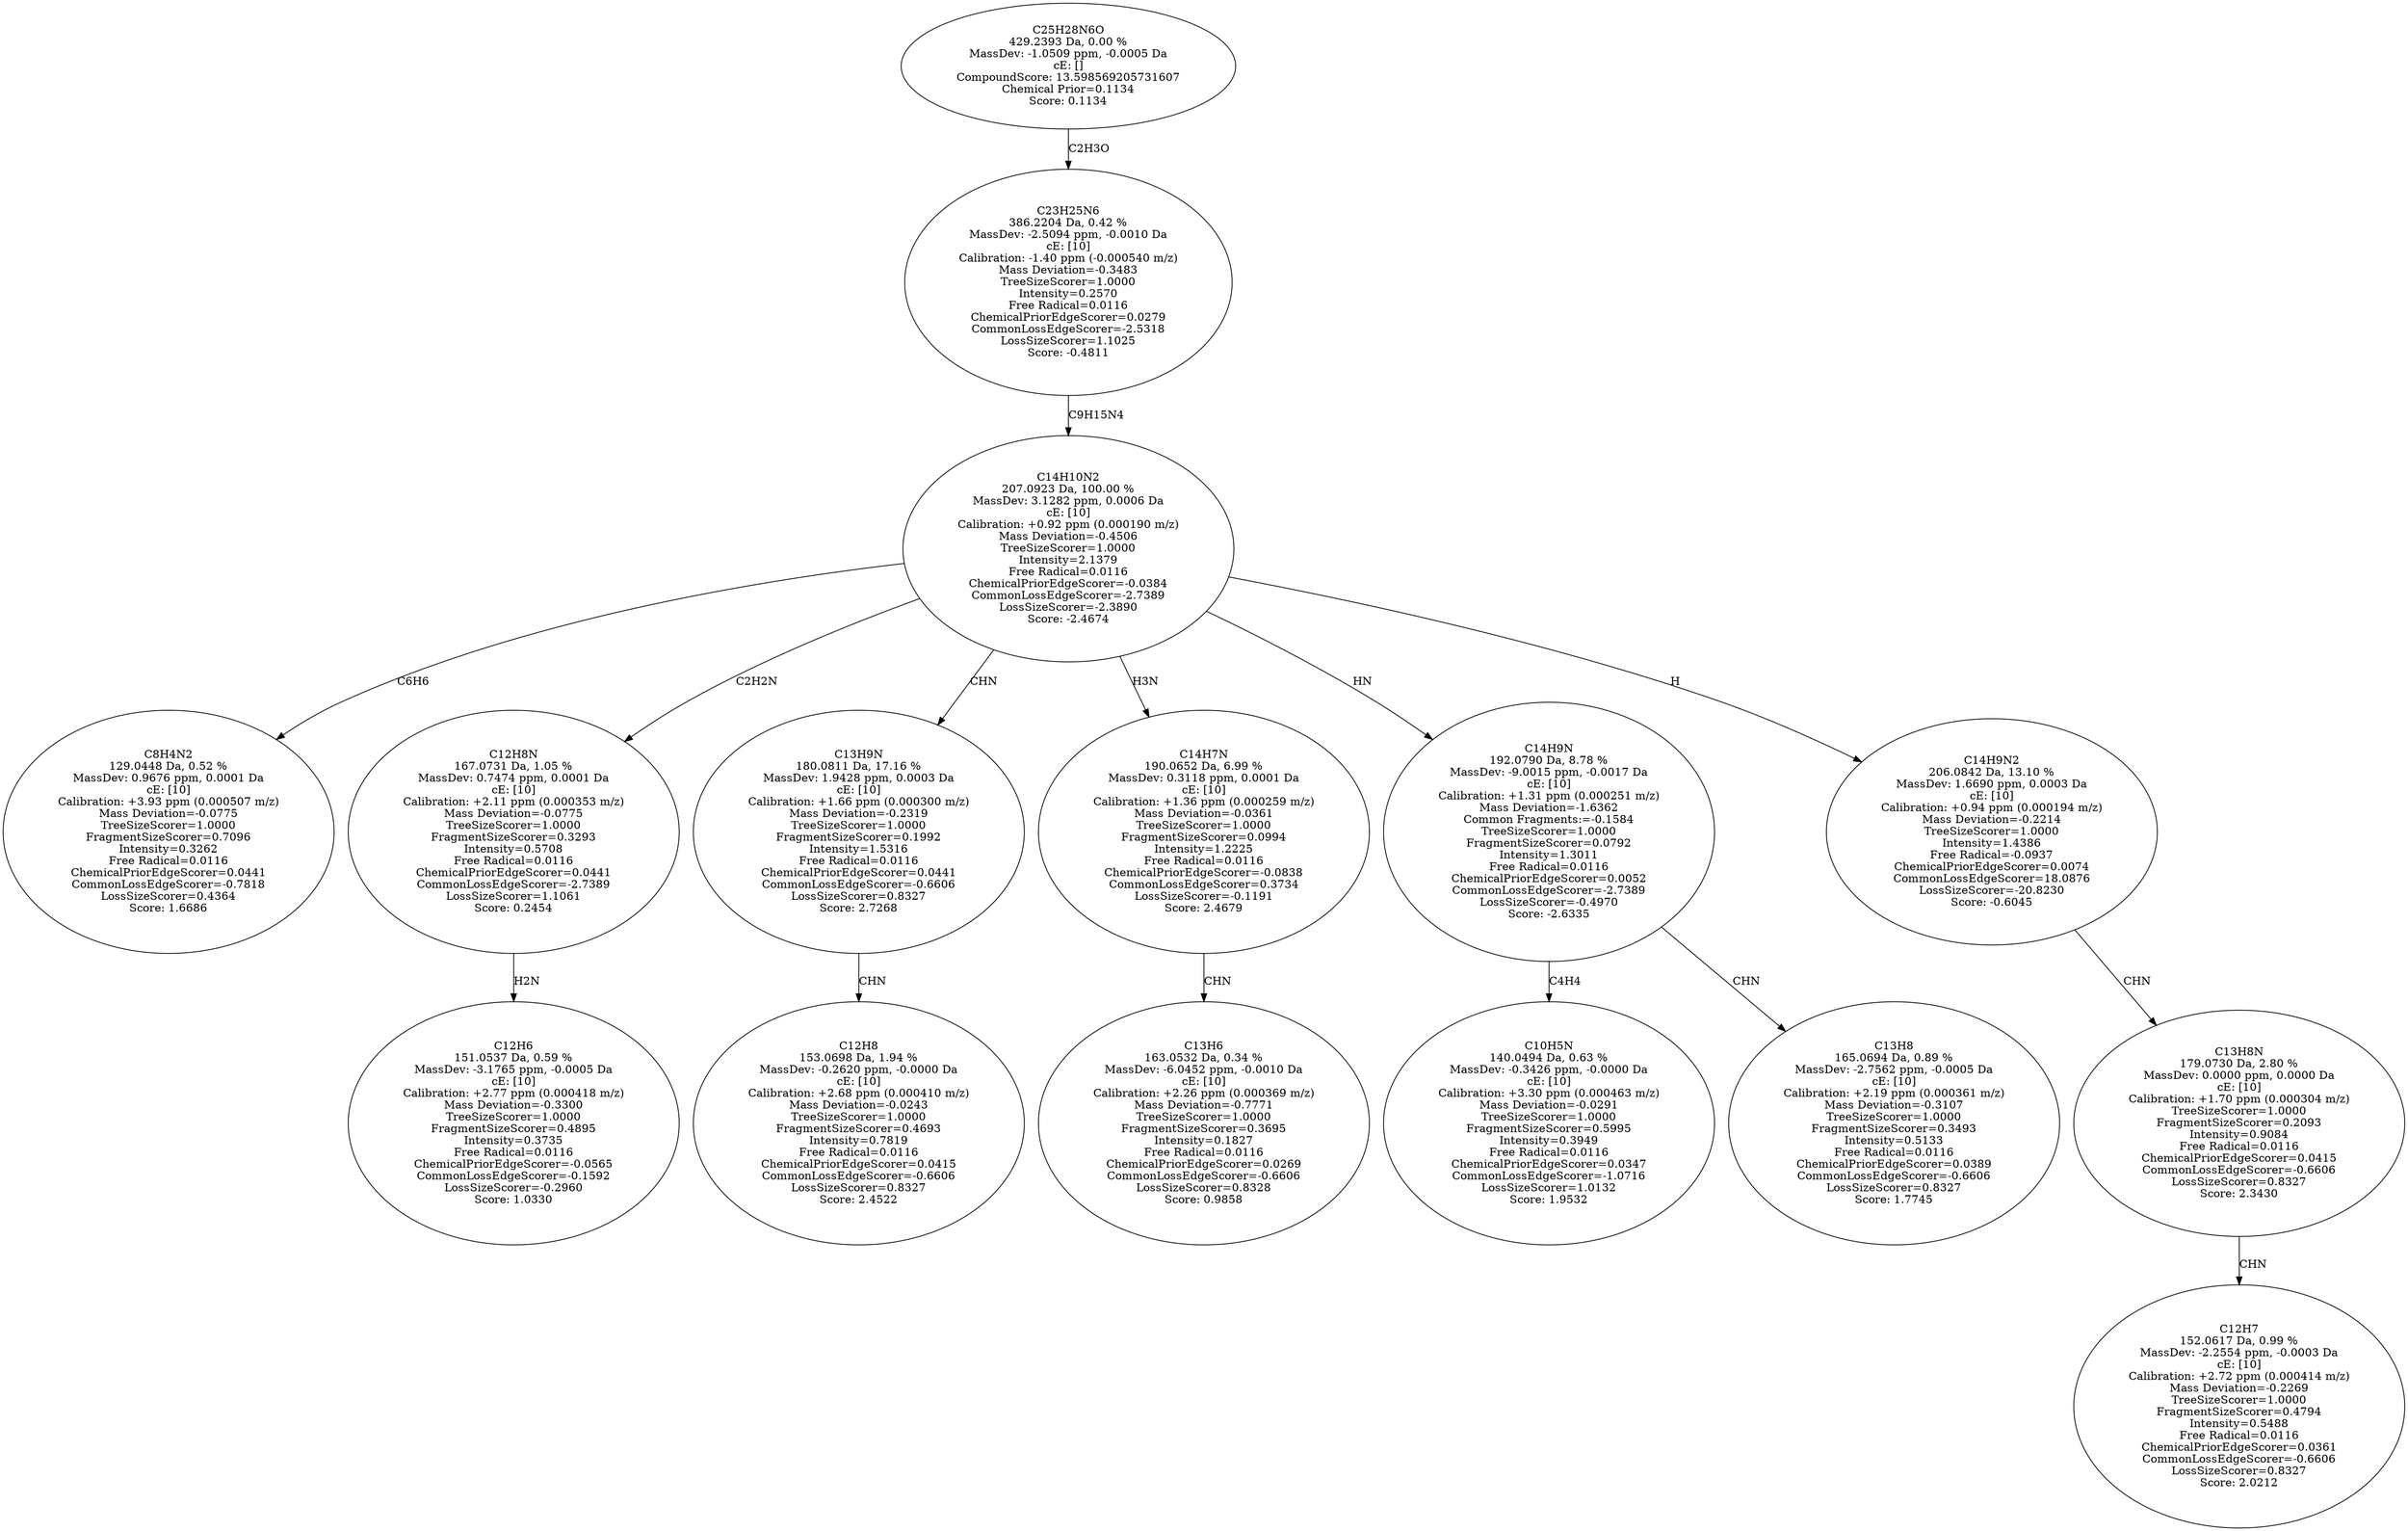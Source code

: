 strict digraph {
v1 [label="C8H4N2\n129.0448 Da, 0.52 %\nMassDev: 0.9676 ppm, 0.0001 Da\ncE: [10]\nCalibration: +3.93 ppm (0.000507 m/z)\nMass Deviation=-0.0775\nTreeSizeScorer=1.0000\nFragmentSizeScorer=0.7096\nIntensity=0.3262\nFree Radical=0.0116\nChemicalPriorEdgeScorer=0.0441\nCommonLossEdgeScorer=-0.7818\nLossSizeScorer=0.4364\nScore: 1.6686"];
v2 [label="C12H6\n151.0537 Da, 0.59 %\nMassDev: -3.1765 ppm, -0.0005 Da\ncE: [10]\nCalibration: +2.77 ppm (0.000418 m/z)\nMass Deviation=-0.3300\nTreeSizeScorer=1.0000\nFragmentSizeScorer=0.4895\nIntensity=0.3735\nFree Radical=0.0116\nChemicalPriorEdgeScorer=-0.0565\nCommonLossEdgeScorer=-0.1592\nLossSizeScorer=-0.2960\nScore: 1.0330"];
v3 [label="C12H8N\n167.0731 Da, 1.05 %\nMassDev: 0.7474 ppm, 0.0001 Da\ncE: [10]\nCalibration: +2.11 ppm (0.000353 m/z)\nMass Deviation=-0.0775\nTreeSizeScorer=1.0000\nFragmentSizeScorer=0.3293\nIntensity=0.5708\nFree Radical=0.0116\nChemicalPriorEdgeScorer=0.0441\nCommonLossEdgeScorer=-2.7389\nLossSizeScorer=1.1061\nScore: 0.2454"];
v4 [label="C12H8\n153.0698 Da, 1.94 %\nMassDev: -0.2620 ppm, -0.0000 Da\ncE: [10]\nCalibration: +2.68 ppm (0.000410 m/z)\nMass Deviation=-0.0243\nTreeSizeScorer=1.0000\nFragmentSizeScorer=0.4693\nIntensity=0.7819\nFree Radical=0.0116\nChemicalPriorEdgeScorer=0.0415\nCommonLossEdgeScorer=-0.6606\nLossSizeScorer=0.8327\nScore: 2.4522"];
v5 [label="C13H9N\n180.0811 Da, 17.16 %\nMassDev: 1.9428 ppm, 0.0003 Da\ncE: [10]\nCalibration: +1.66 ppm (0.000300 m/z)\nMass Deviation=-0.2319\nTreeSizeScorer=1.0000\nFragmentSizeScorer=0.1992\nIntensity=1.5316\nFree Radical=0.0116\nChemicalPriorEdgeScorer=0.0441\nCommonLossEdgeScorer=-0.6606\nLossSizeScorer=0.8327\nScore: 2.7268"];
v6 [label="C13H6\n163.0532 Da, 0.34 %\nMassDev: -6.0452 ppm, -0.0010 Da\ncE: [10]\nCalibration: +2.26 ppm (0.000369 m/z)\nMass Deviation=-0.7771\nTreeSizeScorer=1.0000\nFragmentSizeScorer=0.3695\nIntensity=0.1827\nFree Radical=0.0116\nChemicalPriorEdgeScorer=0.0269\nCommonLossEdgeScorer=-0.6606\nLossSizeScorer=0.8328\nScore: 0.9858"];
v7 [label="C14H7N\n190.0652 Da, 6.99 %\nMassDev: 0.3118 ppm, 0.0001 Da\ncE: [10]\nCalibration: +1.36 ppm (0.000259 m/z)\nMass Deviation=-0.0361\nTreeSizeScorer=1.0000\nFragmentSizeScorer=0.0994\nIntensity=1.2225\nFree Radical=0.0116\nChemicalPriorEdgeScorer=-0.0838\nCommonLossEdgeScorer=0.3734\nLossSizeScorer=-0.1191\nScore: 2.4679"];
v8 [label="C10H5N\n140.0494 Da, 0.63 %\nMassDev: -0.3426 ppm, -0.0000 Da\ncE: [10]\nCalibration: +3.30 ppm (0.000463 m/z)\nMass Deviation=-0.0291\nTreeSizeScorer=1.0000\nFragmentSizeScorer=0.5995\nIntensity=0.3949\nFree Radical=0.0116\nChemicalPriorEdgeScorer=0.0347\nCommonLossEdgeScorer=-1.0716\nLossSizeScorer=1.0132\nScore: 1.9532"];
v9 [label="C13H8\n165.0694 Da, 0.89 %\nMassDev: -2.7562 ppm, -0.0005 Da\ncE: [10]\nCalibration: +2.19 ppm (0.000361 m/z)\nMass Deviation=-0.3107\nTreeSizeScorer=1.0000\nFragmentSizeScorer=0.3493\nIntensity=0.5133\nFree Radical=0.0116\nChemicalPriorEdgeScorer=0.0389\nCommonLossEdgeScorer=-0.6606\nLossSizeScorer=0.8327\nScore: 1.7745"];
v10 [label="C14H9N\n192.0790 Da, 8.78 %\nMassDev: -9.0015 ppm, -0.0017 Da\ncE: [10]\nCalibration: +1.31 ppm (0.000251 m/z)\nMass Deviation=-1.6362\nCommon Fragments:=-0.1584\nTreeSizeScorer=1.0000\nFragmentSizeScorer=0.0792\nIntensity=1.3011\nFree Radical=0.0116\nChemicalPriorEdgeScorer=0.0052\nCommonLossEdgeScorer=-2.7389\nLossSizeScorer=-0.4970\nScore: -2.6335"];
v11 [label="C12H7\n152.0617 Da, 0.99 %\nMassDev: -2.2554 ppm, -0.0003 Da\ncE: [10]\nCalibration: +2.72 ppm (0.000414 m/z)\nMass Deviation=-0.2269\nTreeSizeScorer=1.0000\nFragmentSizeScorer=0.4794\nIntensity=0.5488\nFree Radical=0.0116\nChemicalPriorEdgeScorer=0.0361\nCommonLossEdgeScorer=-0.6606\nLossSizeScorer=0.8327\nScore: 2.0212"];
v12 [label="C13H8N\n179.0730 Da, 2.80 %\nMassDev: 0.0000 ppm, 0.0000 Da\ncE: [10]\nCalibration: +1.70 ppm (0.000304 m/z)\nTreeSizeScorer=1.0000\nFragmentSizeScorer=0.2093\nIntensity=0.9084\nFree Radical=0.0116\nChemicalPriorEdgeScorer=0.0415\nCommonLossEdgeScorer=-0.6606\nLossSizeScorer=0.8327\nScore: 2.3430"];
v13 [label="C14H9N2\n206.0842 Da, 13.10 %\nMassDev: 1.6690 ppm, 0.0003 Da\ncE: [10]\nCalibration: +0.94 ppm (0.000194 m/z)\nMass Deviation=-0.2214\nTreeSizeScorer=1.0000\nIntensity=1.4386\nFree Radical=-0.0937\nChemicalPriorEdgeScorer=0.0074\nCommonLossEdgeScorer=18.0876\nLossSizeScorer=-20.8230\nScore: -0.6045"];
v14 [label="C14H10N2\n207.0923 Da, 100.00 %\nMassDev: 3.1282 ppm, 0.0006 Da\ncE: [10]\nCalibration: +0.92 ppm (0.000190 m/z)\nMass Deviation=-0.4506\nTreeSizeScorer=1.0000\nIntensity=2.1379\nFree Radical=0.0116\nChemicalPriorEdgeScorer=-0.0384\nCommonLossEdgeScorer=-2.7389\nLossSizeScorer=-2.3890\nScore: -2.4674"];
v15 [label="C23H25N6\n386.2204 Da, 0.42 %\nMassDev: -2.5094 ppm, -0.0010 Da\ncE: [10]\nCalibration: -1.40 ppm (-0.000540 m/z)\nMass Deviation=-0.3483\nTreeSizeScorer=1.0000\nIntensity=0.2570\nFree Radical=0.0116\nChemicalPriorEdgeScorer=0.0279\nCommonLossEdgeScorer=-2.5318\nLossSizeScorer=1.1025\nScore: -0.4811"];
v16 [label="C25H28N6O\n429.2393 Da, 0.00 %\nMassDev: -1.0509 ppm, -0.0005 Da\ncE: []\nCompoundScore: 13.598569205731607\nChemical Prior=0.1134\nScore: 0.1134"];
v14 -> v1 [label="C6H6"];
v3 -> v2 [label="H2N"];
v14 -> v3 [label="C2H2N"];
v5 -> v4 [label="CHN"];
v14 -> v5 [label="CHN"];
v7 -> v6 [label="CHN"];
v14 -> v7 [label="H3N"];
v10 -> v8 [label="C4H4"];
v10 -> v9 [label="CHN"];
v14 -> v10 [label="HN"];
v12 -> v11 [label="CHN"];
v13 -> v12 [label="CHN"];
v14 -> v13 [label="H"];
v15 -> v14 [label="C9H15N4"];
v16 -> v15 [label="C2H3O"];
}